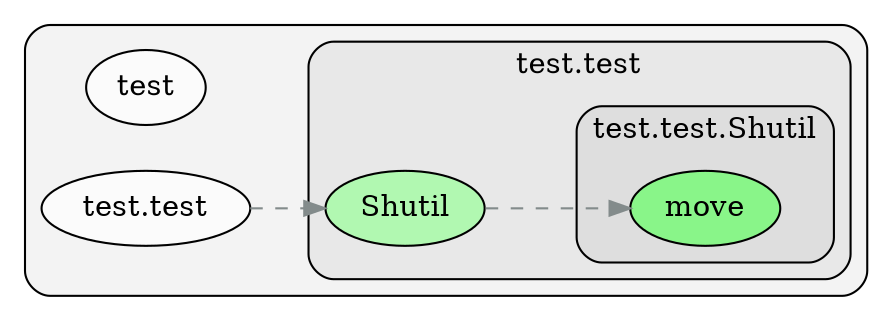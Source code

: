 digraph G {
    graph [rankdir=LR, clusterrank="local"];
    subgraph cluster_G {

        graph [style="filled,rounded", fillcolor="#80808018", label=""];
        test [label="test", style="filled", fillcolor="#ffffffb2", fontcolor="#000000", group="0"];
        test__test [label="test.test", style="filled", fillcolor="#ffffffb2", fontcolor="#000000", group="1"];
        subgraph cluster_test__test {

            graph [style="filled,rounded", fillcolor="#80808018", label="test.test"];
            test__test__Shutil [label="Shutil", style="filled", fillcolor="#99ff99b2", fontcolor="#000000", group="1"];
            subgraph cluster_test__test__Shutil {

                graph [style="filled,rounded", fillcolor="#80808018", label="test.test.Shutil"];
                test__test__Shutil__move [label="move", style="filled", fillcolor="#65ff65b2", fontcolor="#000000", group="1"];
            }
        }
    }
        test__test -> test__test__Shutil [style="dashed",  color="#838b8b"];
        test__test__Shutil -> test__test__Shutil__move [style="dashed",  color="#838b8b"];
    }
